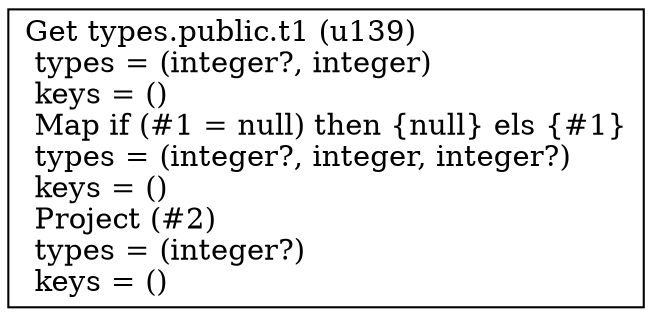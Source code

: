 digraph G {
    node0 [shape = record, label=" Get types.public.t1 (u139)\l  types = (integer?, integer)\l  keys = ()\l Map if (#1 = null) then \{null\} els \{#1\}\l  types = (integer?, integer, integer?)\l  keys = ()\l Project (#2)\l  types = (integer?)\l  keys = ()\l"]
}
